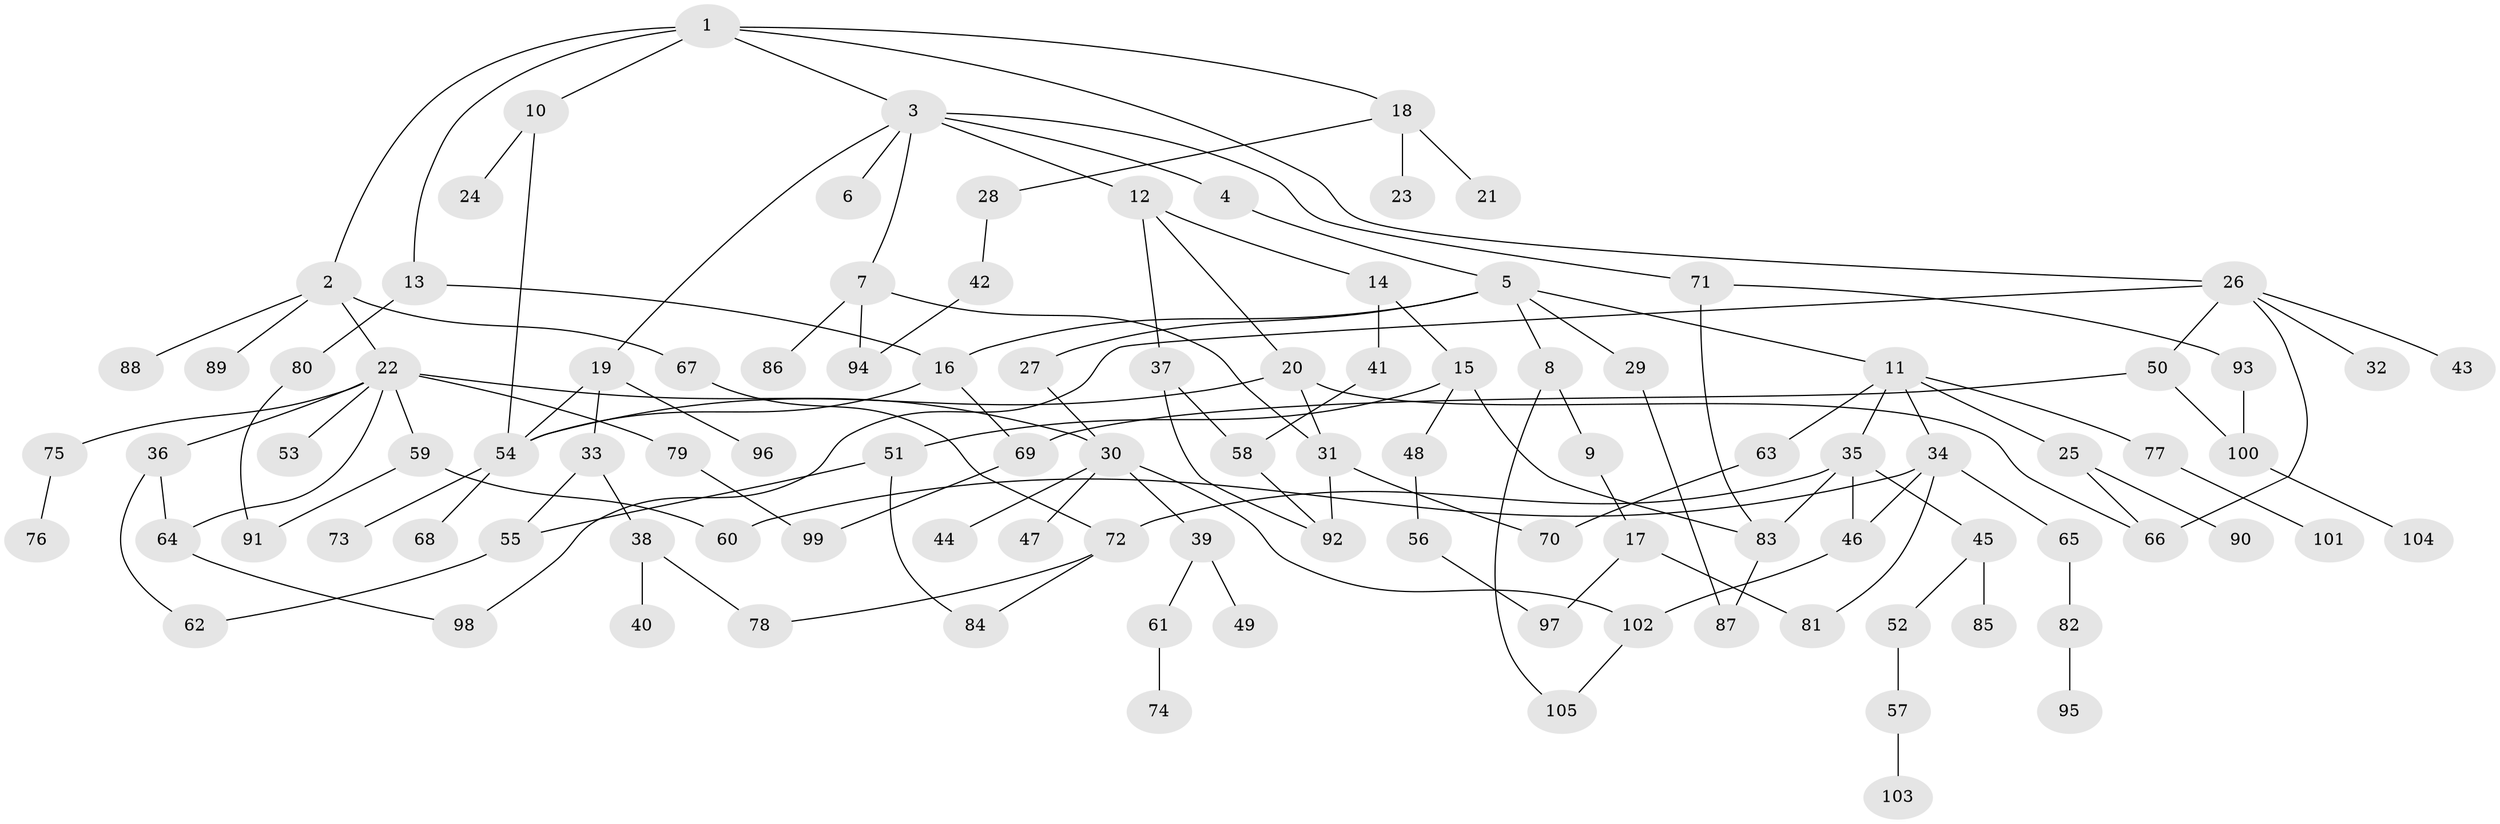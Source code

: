 // Generated by graph-tools (version 1.1) at 2025/01/03/09/25 03:01:05]
// undirected, 105 vertices, 137 edges
graph export_dot {
graph [start="1"]
  node [color=gray90,style=filled];
  1;
  2;
  3;
  4;
  5;
  6;
  7;
  8;
  9;
  10;
  11;
  12;
  13;
  14;
  15;
  16;
  17;
  18;
  19;
  20;
  21;
  22;
  23;
  24;
  25;
  26;
  27;
  28;
  29;
  30;
  31;
  32;
  33;
  34;
  35;
  36;
  37;
  38;
  39;
  40;
  41;
  42;
  43;
  44;
  45;
  46;
  47;
  48;
  49;
  50;
  51;
  52;
  53;
  54;
  55;
  56;
  57;
  58;
  59;
  60;
  61;
  62;
  63;
  64;
  65;
  66;
  67;
  68;
  69;
  70;
  71;
  72;
  73;
  74;
  75;
  76;
  77;
  78;
  79;
  80;
  81;
  82;
  83;
  84;
  85;
  86;
  87;
  88;
  89;
  90;
  91;
  92;
  93;
  94;
  95;
  96;
  97;
  98;
  99;
  100;
  101;
  102;
  103;
  104;
  105;
  1 -- 2;
  1 -- 3;
  1 -- 10;
  1 -- 13;
  1 -- 18;
  1 -- 26;
  2 -- 22;
  2 -- 67;
  2 -- 88;
  2 -- 89;
  3 -- 4;
  3 -- 6;
  3 -- 7;
  3 -- 12;
  3 -- 19;
  3 -- 71;
  4 -- 5;
  5 -- 8;
  5 -- 11;
  5 -- 27;
  5 -- 29;
  5 -- 16;
  7 -- 86;
  7 -- 31;
  7 -- 94;
  8 -- 9;
  8 -- 105;
  9 -- 17;
  10 -- 24;
  10 -- 54;
  11 -- 25;
  11 -- 34;
  11 -- 35;
  11 -- 63;
  11 -- 77;
  12 -- 14;
  12 -- 20;
  12 -- 37;
  13 -- 16;
  13 -- 80;
  14 -- 15;
  14 -- 41;
  15 -- 48;
  15 -- 51;
  15 -- 83;
  16 -- 54;
  16 -- 69;
  17 -- 81;
  17 -- 97;
  18 -- 21;
  18 -- 23;
  18 -- 28;
  19 -- 33;
  19 -- 96;
  19 -- 54;
  20 -- 31;
  20 -- 54;
  20 -- 66;
  22 -- 30;
  22 -- 36;
  22 -- 53;
  22 -- 59;
  22 -- 64;
  22 -- 75;
  22 -- 79;
  25 -- 90;
  25 -- 66;
  26 -- 32;
  26 -- 43;
  26 -- 50;
  26 -- 66;
  26 -- 98;
  27 -- 30;
  28 -- 42;
  29 -- 87;
  30 -- 39;
  30 -- 44;
  30 -- 47;
  30 -- 102;
  31 -- 70;
  31 -- 92;
  33 -- 38;
  33 -- 55;
  34 -- 65;
  34 -- 60;
  34 -- 46;
  34 -- 81;
  35 -- 45;
  35 -- 46;
  35 -- 72;
  35 -- 83;
  36 -- 62;
  36 -- 64;
  37 -- 58;
  37 -- 92;
  38 -- 40;
  38 -- 78;
  39 -- 49;
  39 -- 61;
  41 -- 58;
  42 -- 94;
  45 -- 52;
  45 -- 85;
  46 -- 102;
  48 -- 56;
  50 -- 69;
  50 -- 100;
  51 -- 55;
  51 -- 84;
  52 -- 57;
  54 -- 68;
  54 -- 73;
  55 -- 62;
  56 -- 97;
  57 -- 103;
  58 -- 92;
  59 -- 60;
  59 -- 91;
  61 -- 74;
  63 -- 70;
  64 -- 98;
  65 -- 82;
  67 -- 72;
  69 -- 99;
  71 -- 93;
  71 -- 83;
  72 -- 78;
  72 -- 84;
  75 -- 76;
  77 -- 101;
  79 -- 99;
  80 -- 91;
  82 -- 95;
  83 -- 87;
  93 -- 100;
  100 -- 104;
  102 -- 105;
}
